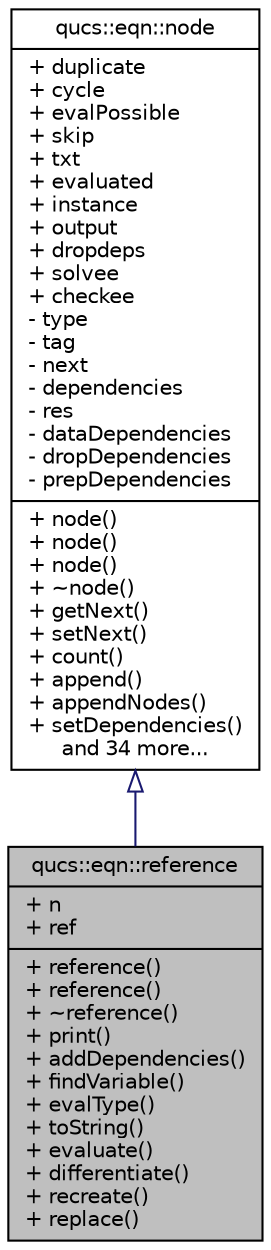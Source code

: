 digraph G
{
  edge [fontname="Helvetica",fontsize="10",labelfontname="Helvetica",labelfontsize="10"];
  node [fontname="Helvetica",fontsize="10",shape=record];
  Node1 [label="{qucs::eqn::reference\n|+ n\l+ ref\l|+ reference()\l+ reference()\l+ ~reference()\l+ print()\l+ addDependencies()\l+ findVariable()\l+ evalType()\l+ toString()\l+ evaluate()\l+ differentiate()\l+ recreate()\l+ replace()\l}",height=0.2,width=0.4,color="black", fillcolor="grey75", style="filled" fontcolor="black"];
  Node2 -> Node1 [dir="back",color="midnightblue",fontsize="10",style="solid",arrowtail="onormal",fontname="Helvetica"];
  Node2 [label="{qucs::eqn::node\n|+ duplicate\l+ cycle\l+ evalPossible\l+ skip\l+ txt\l+ evaluated\l+ instance\l+ output\l+ dropdeps\l+ solvee\l+ checkee\l- type\l- tag\l- next\l- dependencies\l- res\l- dataDependencies\l- dropDependencies\l- prepDependencies\l|+ node()\l+ node()\l+ node()\l+ ~node()\l+ getNext()\l+ setNext()\l+ count()\l+ append()\l+ appendNodes()\l+ setDependencies()\land 34 more...}",height=0.2,width=0.4,color="black", fillcolor="white", style="filled",URL="$classqucs_1_1eqn_1_1node.html"];
}

